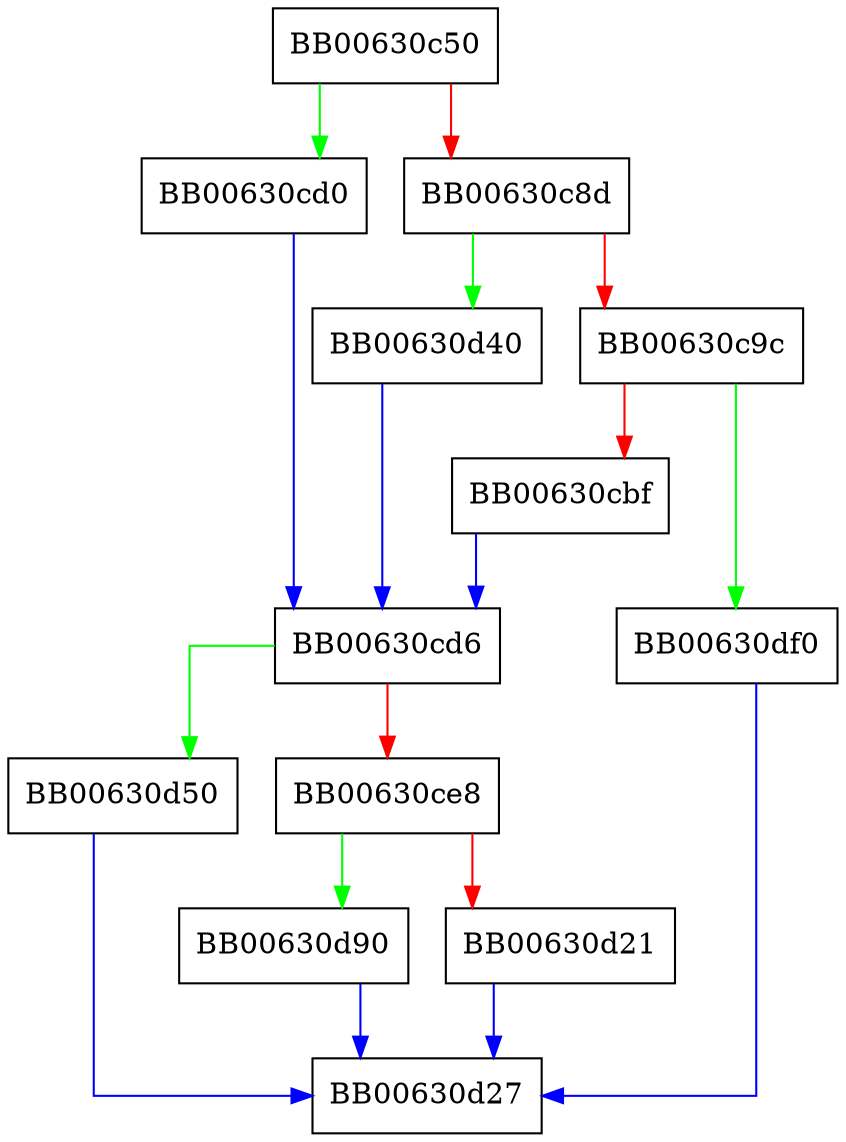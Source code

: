 digraph rsa_priv_encode {
  node [shape="box"];
  graph [splines=ortho];
  BB00630c50 -> BB00630cd0 [color="green"];
  BB00630c50 -> BB00630c8d [color="red"];
  BB00630c8d -> BB00630d40 [color="green"];
  BB00630c8d -> BB00630c9c [color="red"];
  BB00630c9c -> BB00630df0 [color="green"];
  BB00630c9c -> BB00630cbf [color="red"];
  BB00630cbf -> BB00630cd6 [color="blue"];
  BB00630cd0 -> BB00630cd6 [color="blue"];
  BB00630cd6 -> BB00630d50 [color="green"];
  BB00630cd6 -> BB00630ce8 [color="red"];
  BB00630ce8 -> BB00630d90 [color="green"];
  BB00630ce8 -> BB00630d21 [color="red"];
  BB00630d21 -> BB00630d27 [color="blue"];
  BB00630d40 -> BB00630cd6 [color="blue"];
  BB00630d50 -> BB00630d27 [color="blue"];
  BB00630d90 -> BB00630d27 [color="blue"];
  BB00630df0 -> BB00630d27 [color="blue"];
}